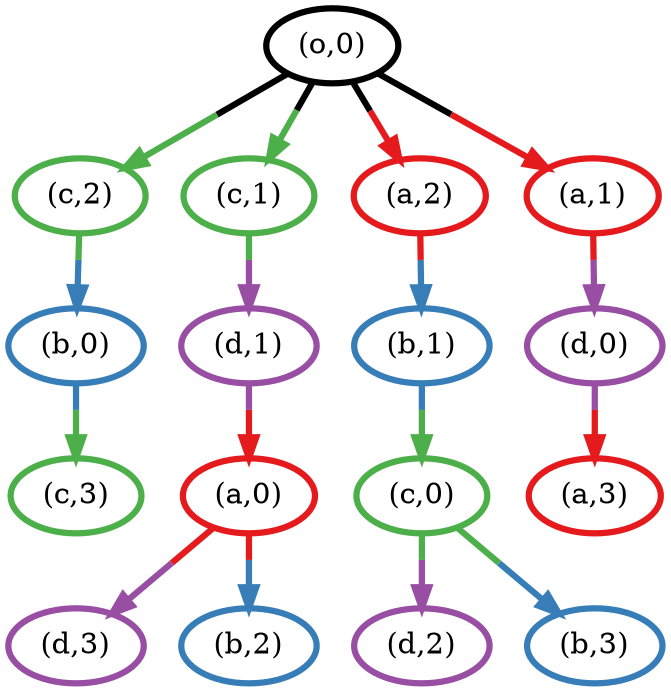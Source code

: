 digraph G {
	16 [penwidth=3,colorscheme=set19,color=614573808,label="(o,0)"]
	15 [penwidth=3,colorscheme=set19,color=1,label="(a,3)"]
	14 [penwidth=3,colorscheme=set19,color=3,label="(c,2)"]
	13 [penwidth=3,colorscheme=set19,color=4,label="(d,1)"]
	12 [penwidth=3,colorscheme=set19,color=3,label="(c,1)"]
	11 [penwidth=3,colorscheme=set19,color=4,label="(d,2)"]
	10 [penwidth=3,colorscheme=set19,color=2,label="(b,3)"]
	9 [penwidth=3,colorscheme=set19,color=3,label="(c,0)"]
	8 [penwidth=3,colorscheme=set19,color=3,label="(c,3)"]
	7 [penwidth=3,colorscheme=set19,color=2,label="(b,0)"]
	6 [penwidth=3,colorscheme=set19,color=2,label="(b,1)"]
	5 [penwidth=3,colorscheme=set19,color=1,label="(a,2)"]
	4 [penwidth=3,colorscheme=set19,color=4,label="(d,0)"]
	3 [penwidth=3,colorscheme=set19,color=1,label="(a,1)"]
	2 [penwidth=3,colorscheme=set19,color=4,label="(d,3)"]
	1 [penwidth=3,colorscheme=set19,color=2,label="(b,2)"]
	0 [penwidth=3,colorscheme=set19,color=1,label="(a,0)"]
	16 -> 14 [penwidth=3,colorscheme=set19,color="614573808;0.5:3"]
	16 -> 12 [penwidth=3,colorscheme=set19,color="614573808;0.5:3"]
	16 -> 5 [penwidth=3,colorscheme=set19,color="614573808;0.5:1"]
	16 -> 3 [penwidth=3,colorscheme=set19,color="614573808;0.5:1"]
	14 -> 7 [penwidth=3,colorscheme=set19,color="3;0.5:2"]
	13 -> 0 [penwidth=3,colorscheme=set19,color="4;0.5:1"]
	12 -> 13 [penwidth=3,colorscheme=set19,color="3;0.5:4"]
	9 -> 11 [penwidth=3,colorscheme=set19,color="3;0.5:4"]
	9 -> 10 [penwidth=3,colorscheme=set19,color="3;0.5:2"]
	7 -> 8 [penwidth=3,colorscheme=set19,color="2;0.5:3"]
	6 -> 9 [penwidth=3,colorscheme=set19,color="2;0.5:3"]
	5 -> 6 [penwidth=3,colorscheme=set19,color="1;0.5:2"]
	4 -> 15 [penwidth=3,colorscheme=set19,color="4;0.5:1"]
	3 -> 4 [penwidth=3,colorscheme=set19,color="1;0.5:4"]
	0 -> 2 [penwidth=3,colorscheme=set19,color="1;0.5:4"]
	0 -> 1 [penwidth=3,colorscheme=set19,color="1;0.5:2"]
}
